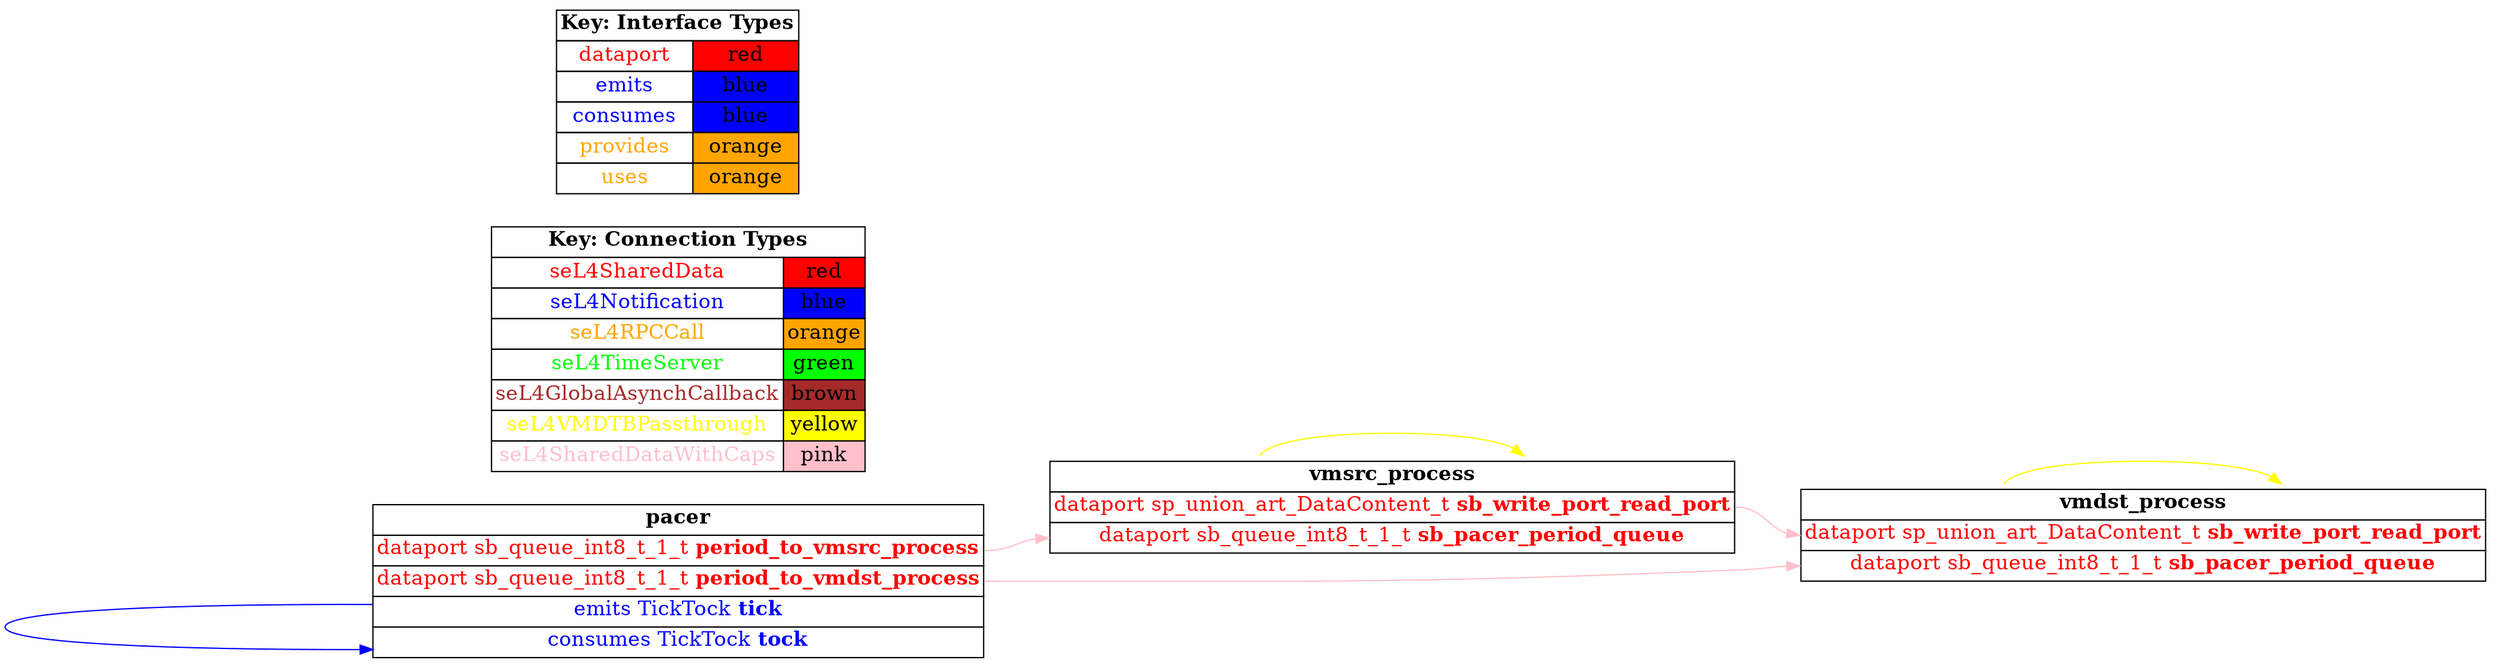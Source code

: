 digraph g {
graph [
  overlap = false,
  rankdir = "LR"
];
node [
  fontsize = "16",
  shape = "ellipse"
];
edge [
];

vmsrc_process [
  label=<
    <TABLE BORDER="0" CELLBORDER="1" CELLSPACING="0">
      <TR><TD><B>vmsrc_process</B></TD></TR>
      <TR><TD PORT="sb_write_port_read_port"><FONT COLOR="red">dataport sp_union_art_DataContent_t <B>sb_write_port_read_port</B></FONT></TD></TR>
      <TR><TD PORT="sb_pacer_period_queue"><FONT COLOR="red">dataport sb_queue_int8_t_1_t <B>sb_pacer_period_queue</B></FONT></TD></TR>"
    </TABLE>
  >
  shape=plaintext
];

vmdst_process [
  label=<
    <TABLE BORDER="0" CELLBORDER="1" CELLSPACING="0">
      <TR><TD><B>vmdst_process</B></TD></TR>
      <TR><TD PORT="sb_write_port_read_port"><FONT COLOR="red">dataport sp_union_art_DataContent_t <B>sb_write_port_read_port</B></FONT></TD></TR>
      <TR><TD PORT="sb_pacer_period_queue"><FONT COLOR="red">dataport sb_queue_int8_t_1_t <B>sb_pacer_period_queue</B></FONT></TD></TR>"
    </TABLE>
  >
  shape=plaintext
];

pacer [
  label=<
    <TABLE BORDER="0" CELLBORDER="1" CELLSPACING="0">
      <TR><TD><B>pacer</B></TD></TR>
      <TR><TD PORT="period_to_vmsrc_process"><FONT COLOR="red">dataport sb_queue_int8_t_1_t <B>period_to_vmsrc_process</B></FONT></TD></TR>
      <TR><TD PORT="period_to_vmdst_process"><FONT COLOR="red">dataport sb_queue_int8_t_1_t <B>period_to_vmdst_process</B></FONT></TD></TR>
      <TR><TD PORT="tick"><FONT COLOR="blue">emits TickTock <B>tick</B></FONT></TD></TR>
      <TR><TD PORT="tock"><FONT COLOR="blue">consumes TickTock <B>tock</B></FONT></TD></TR>"
    </TABLE>
  >
  shape=plaintext
];

connectiontypekey [
  label=<
   <TABLE BORDER="0" CELLBORDER="1" CELLSPACING="0">
     <TR><TD COLSPAN="2"><B>Key: Connection Types</B></TD></TR>
     <TR><TD><FONT COLOR="red">seL4SharedData</FONT></TD><TD BGCOLOR="red">red</TD></TR>
     <TR><TD><FONT COLOR="blue">seL4Notification</FONT></TD><TD BGCOLOR="blue">blue</TD></TR>
     <TR><TD><FONT COLOR="orange">seL4RPCCall</FONT></TD><TD BGCOLOR="orange">orange</TD></TR>
     <TR><TD><FONT COLOR="green">seL4TimeServer</FONT></TD><TD BGCOLOR="green">green</TD></TR>
     <TR><TD><FONT COLOR="brown">seL4GlobalAsynchCallback</FONT></TD><TD BGCOLOR="brown">brown</TD></TR>
     <TR><TD><FONT COLOR="yellow">seL4VMDTBPassthrough</FONT></TD><TD BGCOLOR="yellow">yellow</TD></TR>
     <TR><TD><FONT COLOR="pink">seL4SharedDataWithCaps</FONT></TD><TD BGCOLOR="pink">pink</TD></TR>
   </TABLE>
  >
  shape=plaintext
];

interfacetypekey [
  label=<
   <TABLE BORDER="0" CELLBORDER="1" CELLSPACING="0">
     <TR><TD COLSPAN="2"><B>Key: Interface Types</B></TD></TR>
     <TR><TD><FONT COLOR="red">dataport</FONT></TD><TD BGCOLOR="red">red</TD></TR>
     <TR><TD><FONT COLOR="blue">emits</FONT></TD><TD BGCOLOR="blue">blue</TD></TR>
     <TR><TD><FONT COLOR="blue">consumes</FONT></TD><TD BGCOLOR="blue">blue</TD></TR>
     <TR><TD><FONT COLOR="orange">provides</FONT></TD><TD BGCOLOR="orange">orange</TD></TR>
     <TR><TD><FONT COLOR="orange">uses</FONT></TD><TD BGCOLOR="orange">orange</TD></TR>
   </TABLE>
  >
  shape=plaintext
];

"vmsrc_process":dtb_self -> "vmsrc_process":dtb [
  color="yellow"
  //label = "seL4VMDTBPassthrough"
  id = conn1
];

"vmdst_process":dtb_self -> "vmdst_process":dtb [
  color="yellow"
  //label = "seL4VMDTBPassthrough"
  id = conn2
];

"vmsrc_process":sb_write_port_read_port -> "vmdst_process":sb_write_port_read_port [
  color="pink"
  //label = "seL4SharedDataWithCaps"
  id = conn3
];

"pacer":tick -> "pacer":tock [
  color="blue"
  //label = "seL4Notification"
  id = conn4
];

"pacer":period_to_vmsrc_process -> "vmsrc_process":sb_pacer_period_queue [
  color="pink"
  //label = "seL4SharedDataWithCaps"
  id = conn5
];

"pacer":period_to_vmdst_process -> "vmdst_process":sb_pacer_period_queue [
  color="pink"
  //label = "seL4SharedDataWithCaps"
  id = conn6
];

}